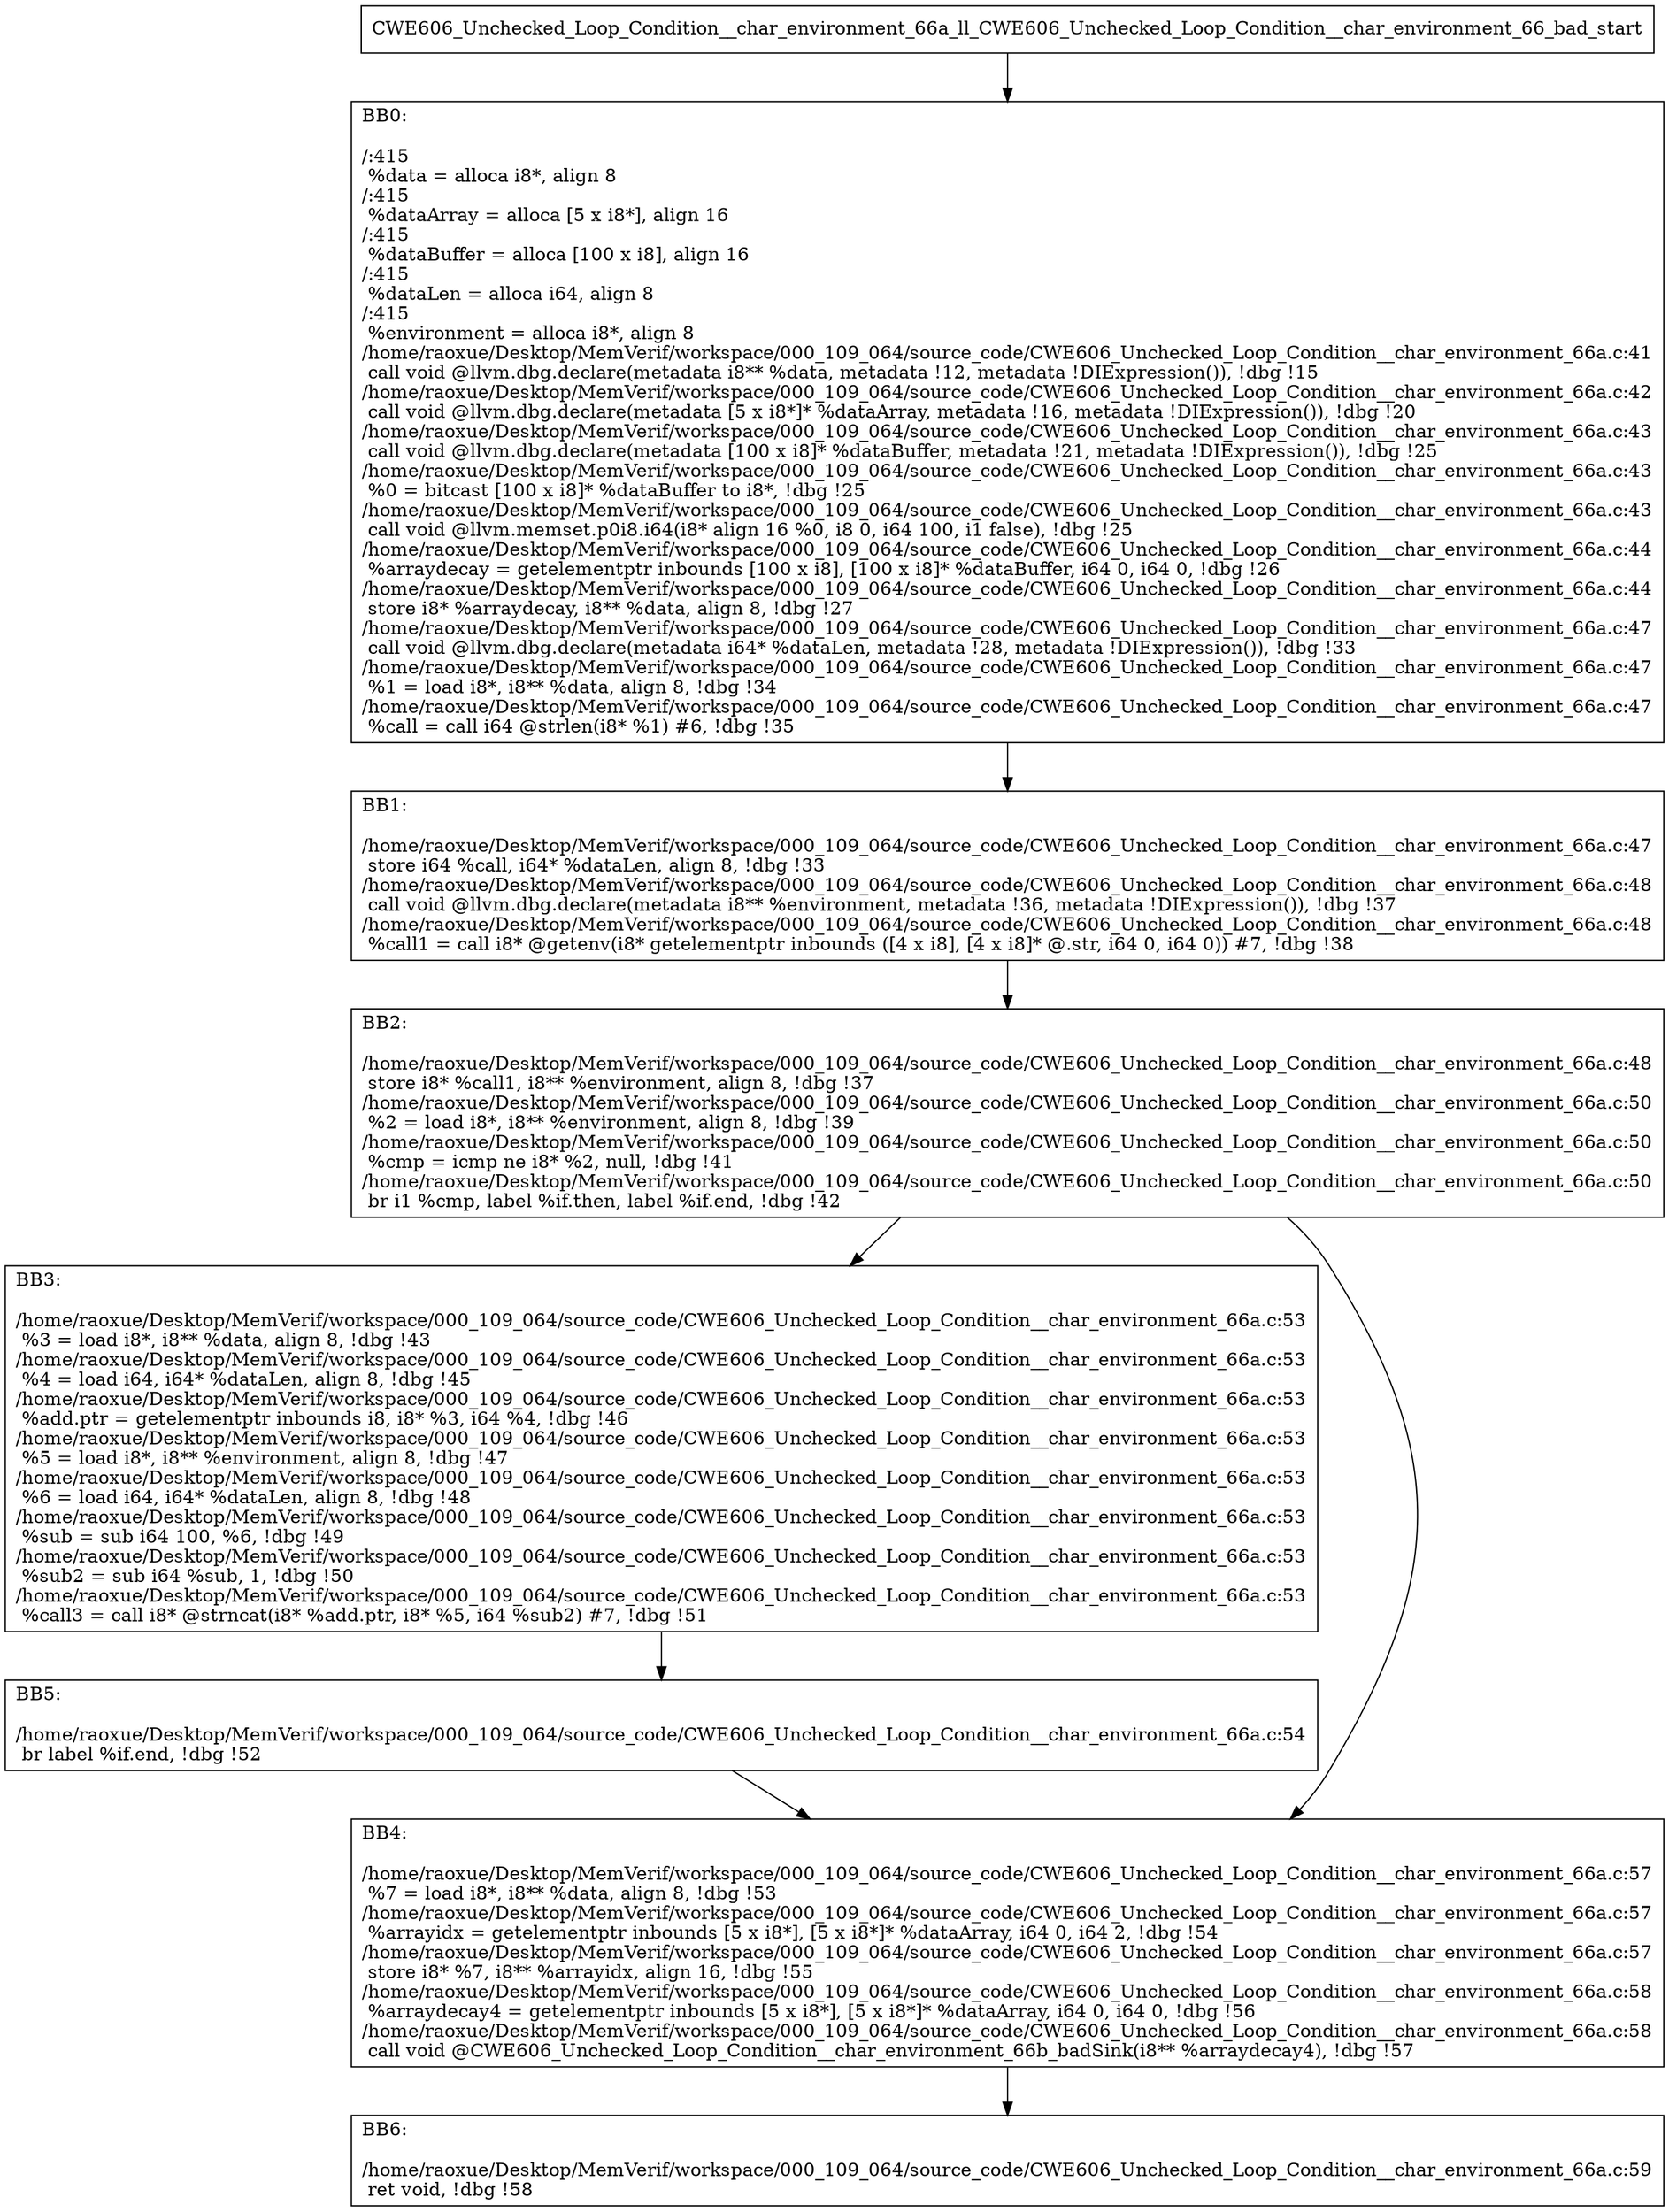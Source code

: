 digraph "CFG for'CWE606_Unchecked_Loop_Condition__char_environment_66a_ll_CWE606_Unchecked_Loop_Condition__char_environment_66_bad' function" {
	BBCWE606_Unchecked_Loop_Condition__char_environment_66a_ll_CWE606_Unchecked_Loop_Condition__char_environment_66_bad_start[shape=record,label="{CWE606_Unchecked_Loop_Condition__char_environment_66a_ll_CWE606_Unchecked_Loop_Condition__char_environment_66_bad_start}"];
	BBCWE606_Unchecked_Loop_Condition__char_environment_66a_ll_CWE606_Unchecked_Loop_Condition__char_environment_66_bad_start-> CWE606_Unchecked_Loop_Condition__char_environment_66a_ll_CWE606_Unchecked_Loop_Condition__char_environment_66_badBB0;
	CWE606_Unchecked_Loop_Condition__char_environment_66a_ll_CWE606_Unchecked_Loop_Condition__char_environment_66_badBB0 [shape=record, label="{BB0:\l\l/:415\l
  %data = alloca i8*, align 8\l
/:415\l
  %dataArray = alloca [5 x i8*], align 16\l
/:415\l
  %dataBuffer = alloca [100 x i8], align 16\l
/:415\l
  %dataLen = alloca i64, align 8\l
/:415\l
  %environment = alloca i8*, align 8\l
/home/raoxue/Desktop/MemVerif/workspace/000_109_064/source_code/CWE606_Unchecked_Loop_Condition__char_environment_66a.c:41\l
  call void @llvm.dbg.declare(metadata i8** %data, metadata !12, metadata !DIExpression()), !dbg !15\l
/home/raoxue/Desktop/MemVerif/workspace/000_109_064/source_code/CWE606_Unchecked_Loop_Condition__char_environment_66a.c:42\l
  call void @llvm.dbg.declare(metadata [5 x i8*]* %dataArray, metadata !16, metadata !DIExpression()), !dbg !20\l
/home/raoxue/Desktop/MemVerif/workspace/000_109_064/source_code/CWE606_Unchecked_Loop_Condition__char_environment_66a.c:43\l
  call void @llvm.dbg.declare(metadata [100 x i8]* %dataBuffer, metadata !21, metadata !DIExpression()), !dbg !25\l
/home/raoxue/Desktop/MemVerif/workspace/000_109_064/source_code/CWE606_Unchecked_Loop_Condition__char_environment_66a.c:43\l
  %0 = bitcast [100 x i8]* %dataBuffer to i8*, !dbg !25\l
/home/raoxue/Desktop/MemVerif/workspace/000_109_064/source_code/CWE606_Unchecked_Loop_Condition__char_environment_66a.c:43\l
  call void @llvm.memset.p0i8.i64(i8* align 16 %0, i8 0, i64 100, i1 false), !dbg !25\l
/home/raoxue/Desktop/MemVerif/workspace/000_109_064/source_code/CWE606_Unchecked_Loop_Condition__char_environment_66a.c:44\l
  %arraydecay = getelementptr inbounds [100 x i8], [100 x i8]* %dataBuffer, i64 0, i64 0, !dbg !26\l
/home/raoxue/Desktop/MemVerif/workspace/000_109_064/source_code/CWE606_Unchecked_Loop_Condition__char_environment_66a.c:44\l
  store i8* %arraydecay, i8** %data, align 8, !dbg !27\l
/home/raoxue/Desktop/MemVerif/workspace/000_109_064/source_code/CWE606_Unchecked_Loop_Condition__char_environment_66a.c:47\l
  call void @llvm.dbg.declare(metadata i64* %dataLen, metadata !28, metadata !DIExpression()), !dbg !33\l
/home/raoxue/Desktop/MemVerif/workspace/000_109_064/source_code/CWE606_Unchecked_Loop_Condition__char_environment_66a.c:47\l
  %1 = load i8*, i8** %data, align 8, !dbg !34\l
/home/raoxue/Desktop/MemVerif/workspace/000_109_064/source_code/CWE606_Unchecked_Loop_Condition__char_environment_66a.c:47\l
  %call = call i64 @strlen(i8* %1) #6, !dbg !35\l
}"];
	CWE606_Unchecked_Loop_Condition__char_environment_66a_ll_CWE606_Unchecked_Loop_Condition__char_environment_66_badBB0-> CWE606_Unchecked_Loop_Condition__char_environment_66a_ll_CWE606_Unchecked_Loop_Condition__char_environment_66_badBB1;
	CWE606_Unchecked_Loop_Condition__char_environment_66a_ll_CWE606_Unchecked_Loop_Condition__char_environment_66_badBB1 [shape=record, label="{BB1:\l\l/home/raoxue/Desktop/MemVerif/workspace/000_109_064/source_code/CWE606_Unchecked_Loop_Condition__char_environment_66a.c:47\l
  store i64 %call, i64* %dataLen, align 8, !dbg !33\l
/home/raoxue/Desktop/MemVerif/workspace/000_109_064/source_code/CWE606_Unchecked_Loop_Condition__char_environment_66a.c:48\l
  call void @llvm.dbg.declare(metadata i8** %environment, metadata !36, metadata !DIExpression()), !dbg !37\l
/home/raoxue/Desktop/MemVerif/workspace/000_109_064/source_code/CWE606_Unchecked_Loop_Condition__char_environment_66a.c:48\l
  %call1 = call i8* @getenv(i8* getelementptr inbounds ([4 x i8], [4 x i8]* @.str, i64 0, i64 0)) #7, !dbg !38\l
}"];
	CWE606_Unchecked_Loop_Condition__char_environment_66a_ll_CWE606_Unchecked_Loop_Condition__char_environment_66_badBB1-> CWE606_Unchecked_Loop_Condition__char_environment_66a_ll_CWE606_Unchecked_Loop_Condition__char_environment_66_badBB2;
	CWE606_Unchecked_Loop_Condition__char_environment_66a_ll_CWE606_Unchecked_Loop_Condition__char_environment_66_badBB2 [shape=record, label="{BB2:\l\l/home/raoxue/Desktop/MemVerif/workspace/000_109_064/source_code/CWE606_Unchecked_Loop_Condition__char_environment_66a.c:48\l
  store i8* %call1, i8** %environment, align 8, !dbg !37\l
/home/raoxue/Desktop/MemVerif/workspace/000_109_064/source_code/CWE606_Unchecked_Loop_Condition__char_environment_66a.c:50\l
  %2 = load i8*, i8** %environment, align 8, !dbg !39\l
/home/raoxue/Desktop/MemVerif/workspace/000_109_064/source_code/CWE606_Unchecked_Loop_Condition__char_environment_66a.c:50\l
  %cmp = icmp ne i8* %2, null, !dbg !41\l
/home/raoxue/Desktop/MemVerif/workspace/000_109_064/source_code/CWE606_Unchecked_Loop_Condition__char_environment_66a.c:50\l
  br i1 %cmp, label %if.then, label %if.end, !dbg !42\l
}"];
	CWE606_Unchecked_Loop_Condition__char_environment_66a_ll_CWE606_Unchecked_Loop_Condition__char_environment_66_badBB2-> CWE606_Unchecked_Loop_Condition__char_environment_66a_ll_CWE606_Unchecked_Loop_Condition__char_environment_66_badBB3;
	CWE606_Unchecked_Loop_Condition__char_environment_66a_ll_CWE606_Unchecked_Loop_Condition__char_environment_66_badBB2-> CWE606_Unchecked_Loop_Condition__char_environment_66a_ll_CWE606_Unchecked_Loop_Condition__char_environment_66_badBB4;
	CWE606_Unchecked_Loop_Condition__char_environment_66a_ll_CWE606_Unchecked_Loop_Condition__char_environment_66_badBB3 [shape=record, label="{BB3:\l\l/home/raoxue/Desktop/MemVerif/workspace/000_109_064/source_code/CWE606_Unchecked_Loop_Condition__char_environment_66a.c:53\l
  %3 = load i8*, i8** %data, align 8, !dbg !43\l
/home/raoxue/Desktop/MemVerif/workspace/000_109_064/source_code/CWE606_Unchecked_Loop_Condition__char_environment_66a.c:53\l
  %4 = load i64, i64* %dataLen, align 8, !dbg !45\l
/home/raoxue/Desktop/MemVerif/workspace/000_109_064/source_code/CWE606_Unchecked_Loop_Condition__char_environment_66a.c:53\l
  %add.ptr = getelementptr inbounds i8, i8* %3, i64 %4, !dbg !46\l
/home/raoxue/Desktop/MemVerif/workspace/000_109_064/source_code/CWE606_Unchecked_Loop_Condition__char_environment_66a.c:53\l
  %5 = load i8*, i8** %environment, align 8, !dbg !47\l
/home/raoxue/Desktop/MemVerif/workspace/000_109_064/source_code/CWE606_Unchecked_Loop_Condition__char_environment_66a.c:53\l
  %6 = load i64, i64* %dataLen, align 8, !dbg !48\l
/home/raoxue/Desktop/MemVerif/workspace/000_109_064/source_code/CWE606_Unchecked_Loop_Condition__char_environment_66a.c:53\l
  %sub = sub i64 100, %6, !dbg !49\l
/home/raoxue/Desktop/MemVerif/workspace/000_109_064/source_code/CWE606_Unchecked_Loop_Condition__char_environment_66a.c:53\l
  %sub2 = sub i64 %sub, 1, !dbg !50\l
/home/raoxue/Desktop/MemVerif/workspace/000_109_064/source_code/CWE606_Unchecked_Loop_Condition__char_environment_66a.c:53\l
  %call3 = call i8* @strncat(i8* %add.ptr, i8* %5, i64 %sub2) #7, !dbg !51\l
}"];
	CWE606_Unchecked_Loop_Condition__char_environment_66a_ll_CWE606_Unchecked_Loop_Condition__char_environment_66_badBB3-> CWE606_Unchecked_Loop_Condition__char_environment_66a_ll_CWE606_Unchecked_Loop_Condition__char_environment_66_badBB5;
	CWE606_Unchecked_Loop_Condition__char_environment_66a_ll_CWE606_Unchecked_Loop_Condition__char_environment_66_badBB5 [shape=record, label="{BB5:\l\l/home/raoxue/Desktop/MemVerif/workspace/000_109_064/source_code/CWE606_Unchecked_Loop_Condition__char_environment_66a.c:54\l
  br label %if.end, !dbg !52\l
}"];
	CWE606_Unchecked_Loop_Condition__char_environment_66a_ll_CWE606_Unchecked_Loop_Condition__char_environment_66_badBB5-> CWE606_Unchecked_Loop_Condition__char_environment_66a_ll_CWE606_Unchecked_Loop_Condition__char_environment_66_badBB4;
	CWE606_Unchecked_Loop_Condition__char_environment_66a_ll_CWE606_Unchecked_Loop_Condition__char_environment_66_badBB4 [shape=record, label="{BB4:\l\l/home/raoxue/Desktop/MemVerif/workspace/000_109_064/source_code/CWE606_Unchecked_Loop_Condition__char_environment_66a.c:57\l
  %7 = load i8*, i8** %data, align 8, !dbg !53\l
/home/raoxue/Desktop/MemVerif/workspace/000_109_064/source_code/CWE606_Unchecked_Loop_Condition__char_environment_66a.c:57\l
  %arrayidx = getelementptr inbounds [5 x i8*], [5 x i8*]* %dataArray, i64 0, i64 2, !dbg !54\l
/home/raoxue/Desktop/MemVerif/workspace/000_109_064/source_code/CWE606_Unchecked_Loop_Condition__char_environment_66a.c:57\l
  store i8* %7, i8** %arrayidx, align 16, !dbg !55\l
/home/raoxue/Desktop/MemVerif/workspace/000_109_064/source_code/CWE606_Unchecked_Loop_Condition__char_environment_66a.c:58\l
  %arraydecay4 = getelementptr inbounds [5 x i8*], [5 x i8*]* %dataArray, i64 0, i64 0, !dbg !56\l
/home/raoxue/Desktop/MemVerif/workspace/000_109_064/source_code/CWE606_Unchecked_Loop_Condition__char_environment_66a.c:58\l
  call void @CWE606_Unchecked_Loop_Condition__char_environment_66b_badSink(i8** %arraydecay4), !dbg !57\l
}"];
	CWE606_Unchecked_Loop_Condition__char_environment_66a_ll_CWE606_Unchecked_Loop_Condition__char_environment_66_badBB4-> CWE606_Unchecked_Loop_Condition__char_environment_66a_ll_CWE606_Unchecked_Loop_Condition__char_environment_66_badBB6;
	CWE606_Unchecked_Loop_Condition__char_environment_66a_ll_CWE606_Unchecked_Loop_Condition__char_environment_66_badBB6 [shape=record, label="{BB6:\l\l/home/raoxue/Desktop/MemVerif/workspace/000_109_064/source_code/CWE606_Unchecked_Loop_Condition__char_environment_66a.c:59\l
  ret void, !dbg !58\l
}"];
}
